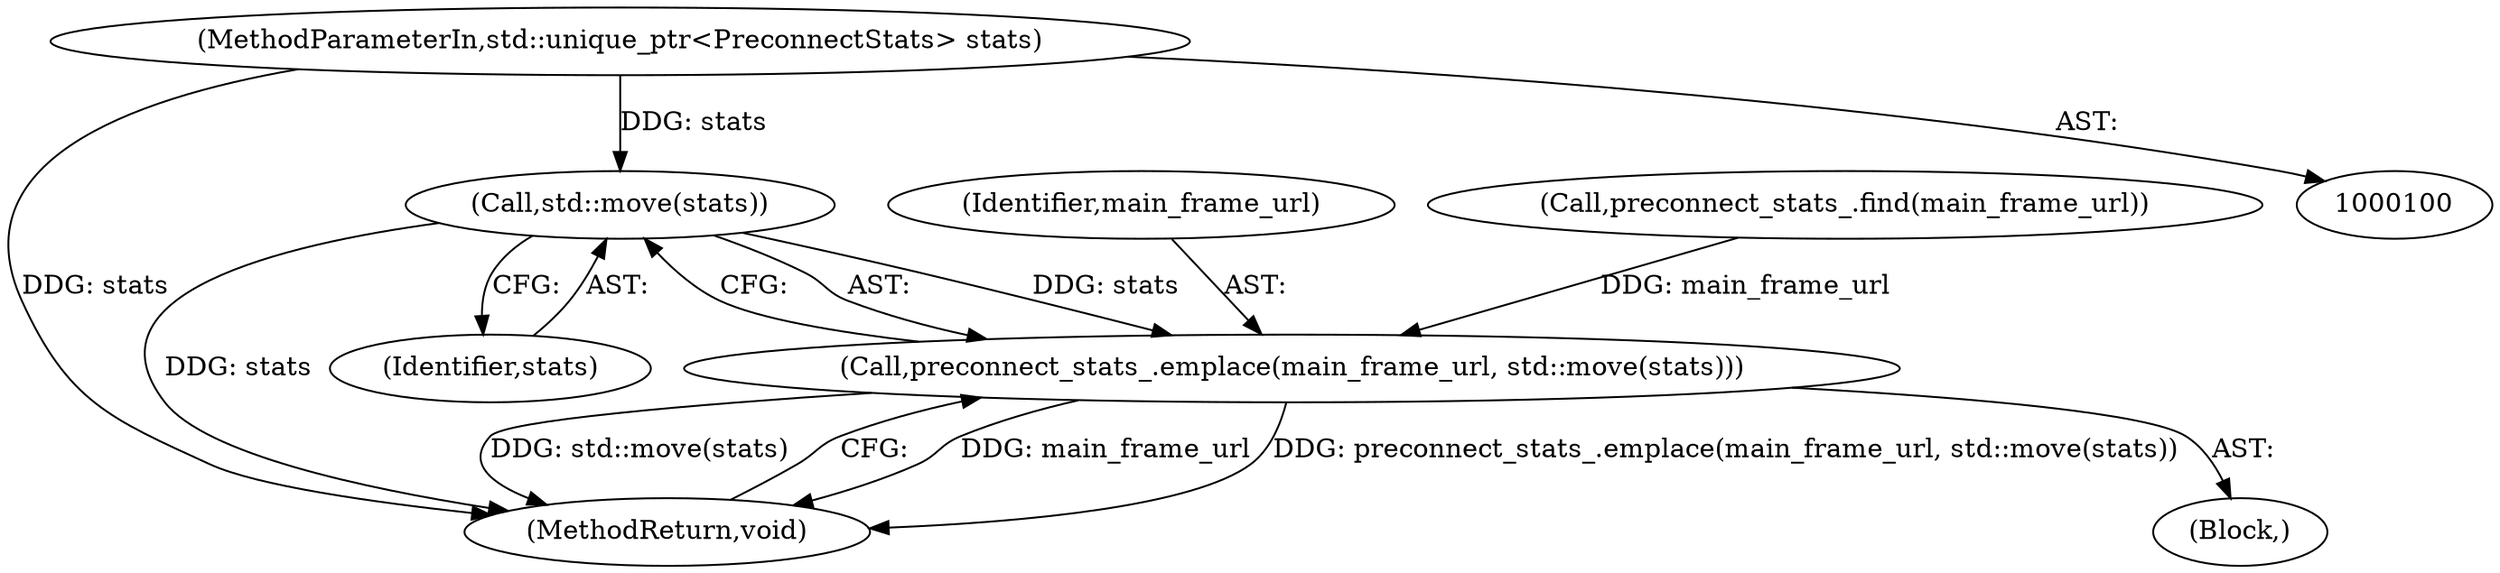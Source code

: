 digraph "0_Chrome_fec26ff33bf372476a70326f3669a35f34a9d474_3@API" {
"1000124" [label="(Call,std::move(stats))"];
"1000101" [label="(MethodParameterIn,std::unique_ptr<PreconnectStats> stats)"];
"1000122" [label="(Call,preconnect_stats_.emplace(main_frame_url, std::move(stats)))"];
"1000122" [label="(Call,preconnect_stats_.emplace(main_frame_url, std::move(stats)))"];
"1000125" [label="(Identifier,stats)"];
"1000101" [label="(MethodParameterIn,std::unique_ptr<PreconnectStats> stats)"];
"1000123" [label="(Identifier,main_frame_url)"];
"1000124" [label="(Call,std::move(stats))"];
"1000126" [label="(MethodReturn,void)"];
"1000112" [label="(Call,preconnect_stats_.find(main_frame_url))"];
"1000102" [label="(Block,)"];
"1000124" -> "1000122"  [label="AST: "];
"1000124" -> "1000125"  [label="CFG: "];
"1000125" -> "1000124"  [label="AST: "];
"1000122" -> "1000124"  [label="CFG: "];
"1000124" -> "1000126"  [label="DDG: stats"];
"1000124" -> "1000122"  [label="DDG: stats"];
"1000101" -> "1000124"  [label="DDG: stats"];
"1000101" -> "1000100"  [label="AST: "];
"1000101" -> "1000126"  [label="DDG: stats"];
"1000122" -> "1000102"  [label="AST: "];
"1000123" -> "1000122"  [label="AST: "];
"1000126" -> "1000122"  [label="CFG: "];
"1000122" -> "1000126"  [label="DDG: main_frame_url"];
"1000122" -> "1000126"  [label="DDG: preconnect_stats_.emplace(main_frame_url, std::move(stats))"];
"1000122" -> "1000126"  [label="DDG: std::move(stats)"];
"1000112" -> "1000122"  [label="DDG: main_frame_url"];
}
